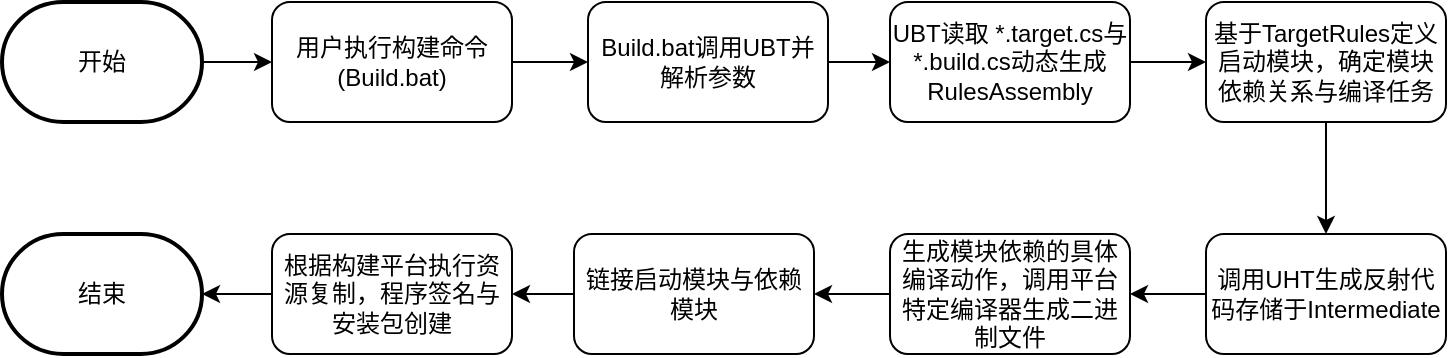 <mxfile version="26.1.3">
  <diagram name="第 1 页" id="wX6739bgOCSKkOBHNE4S">
    <mxGraphModel dx="1562" dy="810" grid="0" gridSize="10" guides="1" tooltips="1" connect="1" arrows="1" fold="1" page="1" pageScale="1" pageWidth="827" pageHeight="1169" math="0" shadow="0">
      <root>
        <mxCell id="0" />
        <mxCell id="1" parent="0" />
        <mxCell id="xc_RgGSRxwEx2enbkJfc-5" value="" style="edgeStyle=orthogonalEdgeStyle;rounded=0;orthogonalLoop=1;jettySize=auto;html=1;" parent="1" source="xc_RgGSRxwEx2enbkJfc-3" target="xc_RgGSRxwEx2enbkJfc-4" edge="1">
          <mxGeometry relative="1" as="geometry" />
        </mxCell>
        <mxCell id="xc_RgGSRxwEx2enbkJfc-3" value="用户执行构建命令(Build.bat)" style="rounded=1;whiteSpace=wrap;html=1;" parent="1" vertex="1">
          <mxGeometry x="188" y="288" width="120" height="60" as="geometry" />
        </mxCell>
        <mxCell id="xc_RgGSRxwEx2enbkJfc-7" value="" style="edgeStyle=orthogonalEdgeStyle;rounded=0;orthogonalLoop=1;jettySize=auto;html=1;" parent="1" source="xc_RgGSRxwEx2enbkJfc-4" target="xc_RgGSRxwEx2enbkJfc-6" edge="1">
          <mxGeometry relative="1" as="geometry" />
        </mxCell>
        <mxCell id="xc_RgGSRxwEx2enbkJfc-4" value="Build.bat调用UBT并解析参数" style="whiteSpace=wrap;html=1;rounded=1;" parent="1" vertex="1">
          <mxGeometry x="346" y="288" width="120" height="60" as="geometry" />
        </mxCell>
        <mxCell id="xc_RgGSRxwEx2enbkJfc-9" value="" style="edgeStyle=orthogonalEdgeStyle;rounded=0;orthogonalLoop=1;jettySize=auto;html=1;" parent="1" source="xc_RgGSRxwEx2enbkJfc-6" target="xc_RgGSRxwEx2enbkJfc-8" edge="1">
          <mxGeometry relative="1" as="geometry" />
        </mxCell>
        <mxCell id="xc_RgGSRxwEx2enbkJfc-6" value="UBT读取 *.target.cs与*.build.cs动态生成RulesAssembly" style="whiteSpace=wrap;html=1;rounded=1;" parent="1" vertex="1">
          <mxGeometry x="497" y="288" width="120" height="60" as="geometry" />
        </mxCell>
        <mxCell id="xc_RgGSRxwEx2enbkJfc-11" value="" style="edgeStyle=orthogonalEdgeStyle;rounded=0;orthogonalLoop=1;jettySize=auto;html=1;" parent="1" source="xc_RgGSRxwEx2enbkJfc-8" target="xc_RgGSRxwEx2enbkJfc-10" edge="1">
          <mxGeometry relative="1" as="geometry" />
        </mxCell>
        <mxCell id="xc_RgGSRxwEx2enbkJfc-8" value="基于TargetRules定义启动模块，确定模块依赖关系与编译任务" style="whiteSpace=wrap;html=1;rounded=1;" parent="1" vertex="1">
          <mxGeometry x="655" y="288" width="120" height="60" as="geometry" />
        </mxCell>
        <mxCell id="xc_RgGSRxwEx2enbkJfc-13" value="" style="edgeStyle=orthogonalEdgeStyle;rounded=0;orthogonalLoop=1;jettySize=auto;html=1;" parent="1" source="xc_RgGSRxwEx2enbkJfc-10" target="xc_RgGSRxwEx2enbkJfc-12" edge="1">
          <mxGeometry relative="1" as="geometry" />
        </mxCell>
        <mxCell id="xc_RgGSRxwEx2enbkJfc-10" value="调用UHT生成反射代码存储于Intermediate" style="whiteSpace=wrap;html=1;rounded=1;" parent="1" vertex="1">
          <mxGeometry x="655" y="404" width="120" height="60" as="geometry" />
        </mxCell>
        <mxCell id="xc_RgGSRxwEx2enbkJfc-15" value="" style="edgeStyle=orthogonalEdgeStyle;rounded=0;orthogonalLoop=1;jettySize=auto;html=1;" parent="1" source="xc_RgGSRxwEx2enbkJfc-12" target="xc_RgGSRxwEx2enbkJfc-14" edge="1">
          <mxGeometry relative="1" as="geometry" />
        </mxCell>
        <mxCell id="xc_RgGSRxwEx2enbkJfc-12" value="生成模块依赖的具体编译动作，调用平台特定编译器生成二进制文件" style="rounded=1;whiteSpace=wrap;html=1;" parent="1" vertex="1">
          <mxGeometry x="497" y="404" width="120" height="60" as="geometry" />
        </mxCell>
        <mxCell id="xc_RgGSRxwEx2enbkJfc-17" value="" style="edgeStyle=orthogonalEdgeStyle;rounded=0;orthogonalLoop=1;jettySize=auto;html=1;" parent="1" source="xc_RgGSRxwEx2enbkJfc-14" target="xc_RgGSRxwEx2enbkJfc-16" edge="1">
          <mxGeometry relative="1" as="geometry" />
        </mxCell>
        <mxCell id="xc_RgGSRxwEx2enbkJfc-14" value="链接启动模块与依赖模块" style="rounded=1;whiteSpace=wrap;html=1;" parent="1" vertex="1">
          <mxGeometry x="339" y="404" width="120" height="60" as="geometry" />
        </mxCell>
        <mxCell id="QXYXpacQepedKgPS61Mb-4" value="" style="edgeStyle=orthogonalEdgeStyle;rounded=0;orthogonalLoop=1;jettySize=auto;html=1;" edge="1" parent="1" source="xc_RgGSRxwEx2enbkJfc-16" target="QXYXpacQepedKgPS61Mb-2">
          <mxGeometry relative="1" as="geometry" />
        </mxCell>
        <mxCell id="xc_RgGSRxwEx2enbkJfc-16" value="根据构建平台执行资源复制，程序签名与安装包创建" style="whiteSpace=wrap;html=1;rounded=1;" parent="1" vertex="1">
          <mxGeometry x="188" y="404" width="120" height="60" as="geometry" />
        </mxCell>
        <mxCell id="QXYXpacQepedKgPS61Mb-3" value="" style="edgeStyle=orthogonalEdgeStyle;rounded=0;orthogonalLoop=1;jettySize=auto;html=1;" edge="1" parent="1" source="QXYXpacQepedKgPS61Mb-1" target="xc_RgGSRxwEx2enbkJfc-3">
          <mxGeometry relative="1" as="geometry" />
        </mxCell>
        <mxCell id="QXYXpacQepedKgPS61Mb-1" value="开始" style="strokeWidth=2;html=1;shape=mxgraph.flowchart.terminator;whiteSpace=wrap;" vertex="1" parent="1">
          <mxGeometry x="53" y="288" width="100" height="60" as="geometry" />
        </mxCell>
        <mxCell id="QXYXpacQepedKgPS61Mb-2" value="结束" style="strokeWidth=2;html=1;shape=mxgraph.flowchart.terminator;whiteSpace=wrap;" vertex="1" parent="1">
          <mxGeometry x="53" y="404" width="100" height="60" as="geometry" />
        </mxCell>
      </root>
    </mxGraphModel>
  </diagram>
</mxfile>
